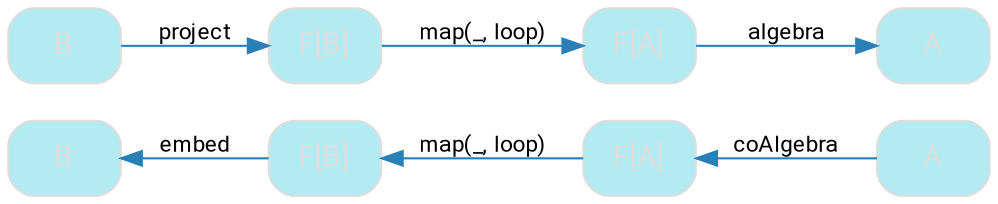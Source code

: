 digraph {
    bgcolor=transparent
    splines=false
    rankdir=LR
    rank=same

    // Default theme: disabled
    node[shape="rectangle" style="rounded,filled" color="#dddddd" fillcolor="#b2ebf2" fontcolor="#dddddd" fontname="Segoe UI,Roboto,Helvetica,Arial,sans-serif"]
    edge [color="#dddddd" fontcolor="#dddddd" fontname="Segoe UI,Roboto,Helvetica,Arial,sans-serif" fontsize=11]


    subgraph B_graph {
        anaB[label=B]
        cataB[label=B]
    }

    subgraph FB_graph {
        anaFB[label="F[B]"]
        cataFB[label="F[B]"]
    }

    subgraph FA_graph {
        anaFA[label="F[A]"]
        cataFA[label="F[A]"]
    }

    subgraph A_graph {
        anaA[label=A]
        cataA[label=A]
    }

    cataB  -> cataFB[label=project color="#2980B9" fontcolor="#000000"]
    cataFB -> cataFA[label="map(_, loop)" color="#2980B9" fontcolor="#000000"]
    cataFA -> cataA[label=algebra color="#2980B9" fontcolor="#000000"]

    anaA  -> anaFA[label=coAlgebra color="#2980B9" fontcolor="#000000"]
    anaFA -> anaFB[label="map(_, loop)" color="#2980B9" fontcolor="#000000"]
    anaFB -> anaB[label=embed color="#2980B9" fontcolor="#000000"]

}
